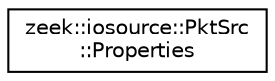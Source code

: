 digraph "Graphical Class Hierarchy"
{
 // LATEX_PDF_SIZE
  edge [fontname="Helvetica",fontsize="10",labelfontname="Helvetica",labelfontsize="10"];
  node [fontname="Helvetica",fontsize="10",shape=record];
  rankdir="LR";
  Node0 [label="zeek::iosource::PktSrc\l::Properties",height=0.2,width=0.4,color="black", fillcolor="white", style="filled",URL="$db/d08/structzeek_1_1iosource_1_1PktSrc_1_1Properties.html",tooltip=" "];
}
